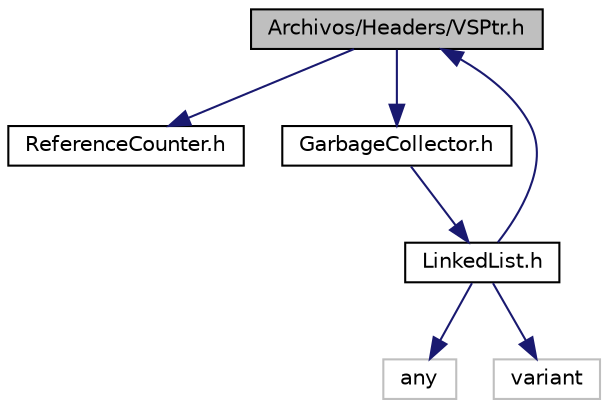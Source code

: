 digraph "Archivos/Headers/VSPtr.h"
{
  edge [fontname="Helvetica",fontsize="10",labelfontname="Helvetica",labelfontsize="10"];
  node [fontname="Helvetica",fontsize="10",shape=record];
  Node0 [label="Archivos/Headers/VSPtr.h",height=0.2,width=0.4,color="black", fillcolor="grey75", style="filled", fontcolor="black"];
  Node0 -> Node1 [color="midnightblue",fontsize="10",style="solid",fontname="Helvetica"];
  Node1 [label="ReferenceCounter.h",height=0.2,width=0.4,color="black", fillcolor="white", style="filled",URL="$_reference_counter_8h.html"];
  Node0 -> Node2 [color="midnightblue",fontsize="10",style="solid",fontname="Helvetica"];
  Node2 [label="GarbageCollector.h",height=0.2,width=0.4,color="black", fillcolor="white", style="filled",URL="$_garbage_collector_8h.html"];
  Node2 -> Node3 [color="midnightblue",fontsize="10",style="solid",fontname="Helvetica"];
  Node3 [label="LinkedList.h",height=0.2,width=0.4,color="black", fillcolor="white", style="filled",URL="$_linked_list_8h.html"];
  Node3 -> Node0 [color="midnightblue",fontsize="10",style="solid",fontname="Helvetica"];
  Node3 -> Node4 [color="midnightblue",fontsize="10",style="solid",fontname="Helvetica"];
  Node4 [label="any",height=0.2,width=0.4,color="grey75", fillcolor="white", style="filled"];
  Node3 -> Node5 [color="midnightblue",fontsize="10",style="solid",fontname="Helvetica"];
  Node5 [label="variant",height=0.2,width=0.4,color="grey75", fillcolor="white", style="filled"];
}
